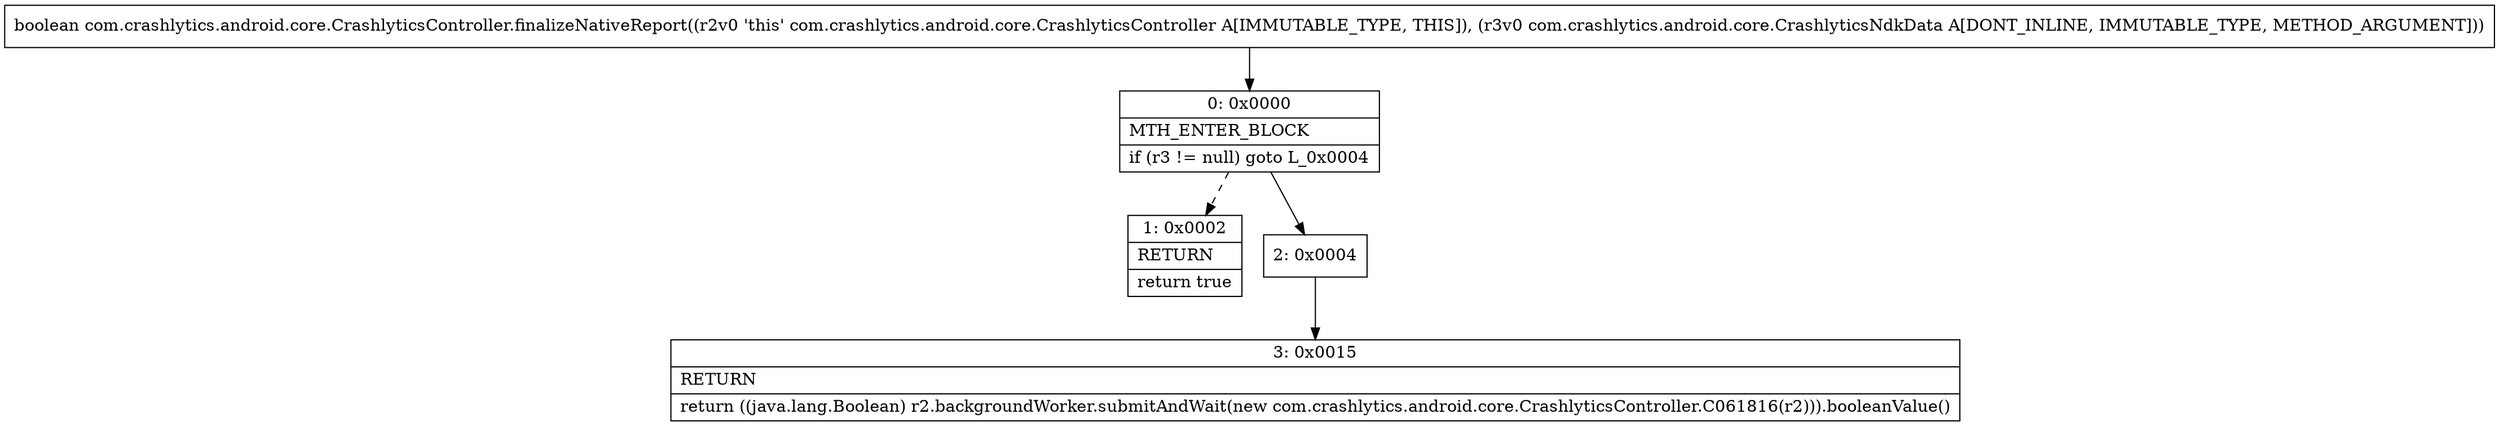 digraph "CFG forcom.crashlytics.android.core.CrashlyticsController.finalizeNativeReport(Lcom\/crashlytics\/android\/core\/CrashlyticsNdkData;)Z" {
Node_0 [shape=record,label="{0\:\ 0x0000|MTH_ENTER_BLOCK\l|if (r3 != null) goto L_0x0004\l}"];
Node_1 [shape=record,label="{1\:\ 0x0002|RETURN\l|return true\l}"];
Node_2 [shape=record,label="{2\:\ 0x0004}"];
Node_3 [shape=record,label="{3\:\ 0x0015|RETURN\l|return ((java.lang.Boolean) r2.backgroundWorker.submitAndWait(new com.crashlytics.android.core.CrashlyticsController.C061816(r2))).booleanValue()\l}"];
MethodNode[shape=record,label="{boolean com.crashlytics.android.core.CrashlyticsController.finalizeNativeReport((r2v0 'this' com.crashlytics.android.core.CrashlyticsController A[IMMUTABLE_TYPE, THIS]), (r3v0 com.crashlytics.android.core.CrashlyticsNdkData A[DONT_INLINE, IMMUTABLE_TYPE, METHOD_ARGUMENT])) }"];
MethodNode -> Node_0;
Node_0 -> Node_1[style=dashed];
Node_0 -> Node_2;
Node_2 -> Node_3;
}

